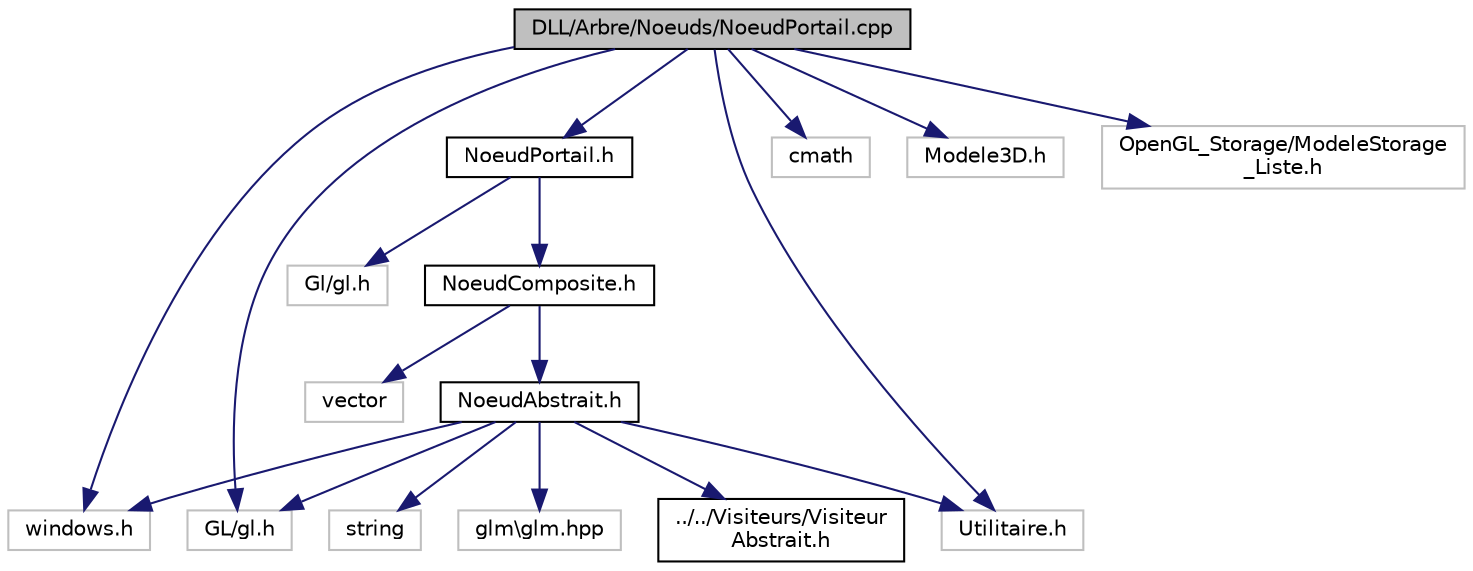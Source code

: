digraph "DLL/Arbre/Noeuds/NoeudPortail.cpp"
{
  edge [fontname="Helvetica",fontsize="10",labelfontname="Helvetica",labelfontsize="10"];
  node [fontname="Helvetica",fontsize="10",shape=record];
  Node1 [label="DLL/Arbre/Noeuds/NoeudPortail.cpp",height=0.2,width=0.4,color="black", fillcolor="grey75", style="filled", fontcolor="black"];
  Node1 -> Node2 [color="midnightblue",fontsize="10",style="solid",fontname="Helvetica"];
  Node2 [label="NoeudPortail.h",height=0.2,width=0.4,color="black", fillcolor="white", style="filled",URL="$d0/d48/_noeud_portail_8h.html"];
  Node2 -> Node3 [color="midnightblue",fontsize="10",style="solid",fontname="Helvetica"];
  Node3 [label="NoeudComposite.h",height=0.2,width=0.4,color="black", fillcolor="white", style="filled",URL="$db/dc6/_noeud_composite_8h.html"];
  Node3 -> Node4 [color="midnightblue",fontsize="10",style="solid",fontname="Helvetica"];
  Node4 [label="NoeudAbstrait.h",height=0.2,width=0.4,color="black", fillcolor="white", style="filled",URL="$d4/d75/_noeud_abstrait_8h.html"];
  Node4 -> Node5 [color="midnightblue",fontsize="10",style="solid",fontname="Helvetica"];
  Node5 [label="windows.h",height=0.2,width=0.4,color="grey75", fillcolor="white", style="filled"];
  Node4 -> Node6 [color="midnightblue",fontsize="10",style="solid",fontname="Helvetica"];
  Node6 [label="GL/gl.h",height=0.2,width=0.4,color="grey75", fillcolor="white", style="filled"];
  Node4 -> Node7 [color="midnightblue",fontsize="10",style="solid",fontname="Helvetica"];
  Node7 [label="string",height=0.2,width=0.4,color="grey75", fillcolor="white", style="filled"];
  Node4 -> Node8 [color="midnightblue",fontsize="10",style="solid",fontname="Helvetica"];
  Node8 [label="glm\\glm.hpp",height=0.2,width=0.4,color="grey75", fillcolor="white", style="filled"];
  Node4 -> Node9 [color="midnightblue",fontsize="10",style="solid",fontname="Helvetica"];
  Node9 [label="../../Visiteurs/Visiteur\lAbstrait.h",height=0.2,width=0.4,color="black", fillcolor="white", style="filled",URL="$dc/d03/_visiteur_abstrait_8h.html"];
  Node4 -> Node10 [color="midnightblue",fontsize="10",style="solid",fontname="Helvetica"];
  Node10 [label="Utilitaire.h",height=0.2,width=0.4,color="grey75", fillcolor="white", style="filled"];
  Node3 -> Node11 [color="midnightblue",fontsize="10",style="solid",fontname="Helvetica"];
  Node11 [label="vector",height=0.2,width=0.4,color="grey75", fillcolor="white", style="filled"];
  Node2 -> Node12 [color="midnightblue",fontsize="10",style="solid",fontname="Helvetica"];
  Node12 [label="Gl/gl.h",height=0.2,width=0.4,color="grey75", fillcolor="white", style="filled"];
  Node1 -> Node10 [color="midnightblue",fontsize="10",style="solid",fontname="Helvetica"];
  Node1 -> Node5 [color="midnightblue",fontsize="10",style="solid",fontname="Helvetica"];
  Node1 -> Node6 [color="midnightblue",fontsize="10",style="solid",fontname="Helvetica"];
  Node1 -> Node13 [color="midnightblue",fontsize="10",style="solid",fontname="Helvetica"];
  Node13 [label="cmath",height=0.2,width=0.4,color="grey75", fillcolor="white", style="filled"];
  Node1 -> Node14 [color="midnightblue",fontsize="10",style="solid",fontname="Helvetica"];
  Node14 [label="Modele3D.h",height=0.2,width=0.4,color="grey75", fillcolor="white", style="filled"];
  Node1 -> Node15 [color="midnightblue",fontsize="10",style="solid",fontname="Helvetica"];
  Node15 [label="OpenGL_Storage/ModeleStorage\l_Liste.h",height=0.2,width=0.4,color="grey75", fillcolor="white", style="filled"];
}
